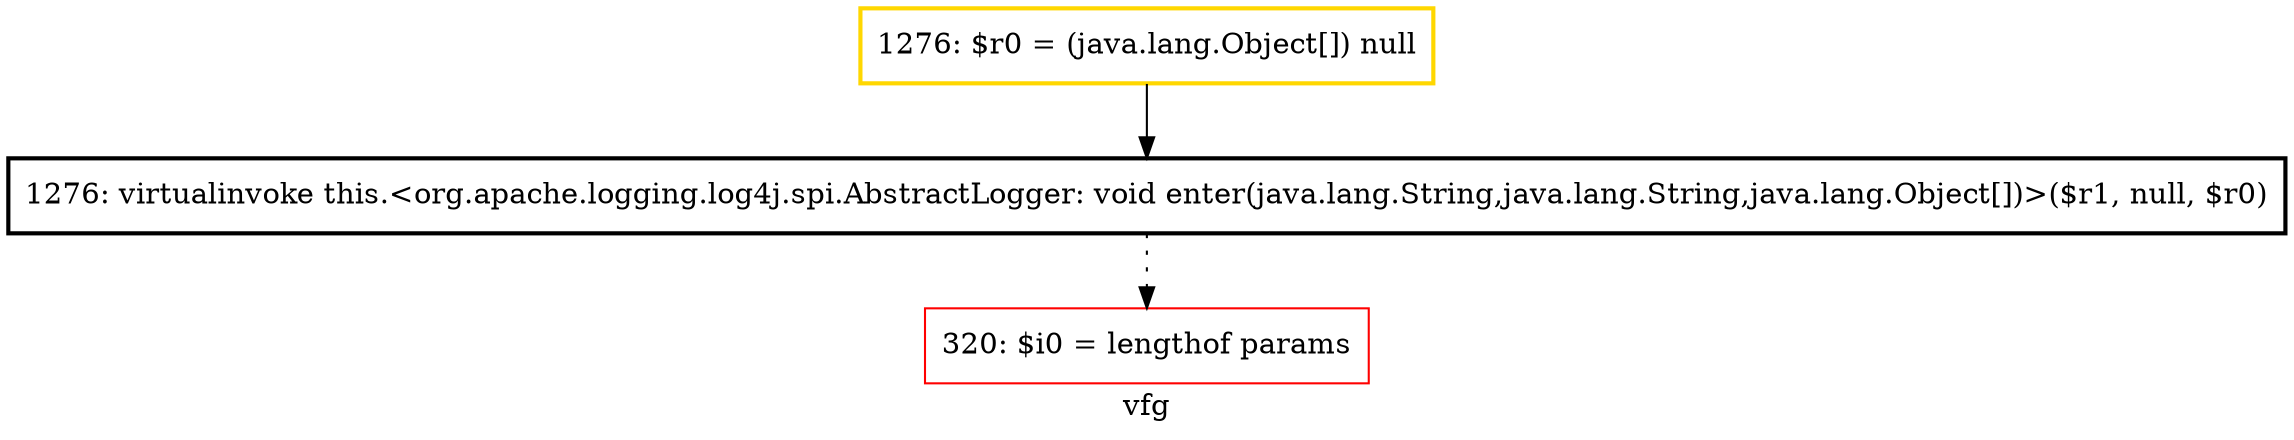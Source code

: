 digraph "vfg" {
    label="vfg";
node [shape=box];
"320: $i0 = lengthof params" [color=red]
"1276: virtualinvoke this.<org.apache.logging.log4j.spi.AbstractLogger: void enter(java.lang.String,java.lang.String,java.lang.Object[])>($r1, null, $r0)" [style=bold]
"1276: $r0 = (java.lang.Object[]) null" [style=bold] [color=gold]
"1276: $r0 = (java.lang.Object[]) null"->"1276: virtualinvoke this.<org.apache.logging.log4j.spi.AbstractLogger: void enter(java.lang.String,java.lang.String,java.lang.Object[])>($r1, null, $r0)";

"1276: virtualinvoke this.<org.apache.logging.log4j.spi.AbstractLogger: void enter(java.lang.String,java.lang.String,java.lang.Object[])>($r1, null, $r0)"->"320: $i0 = lengthof params" [style=dotted];

}